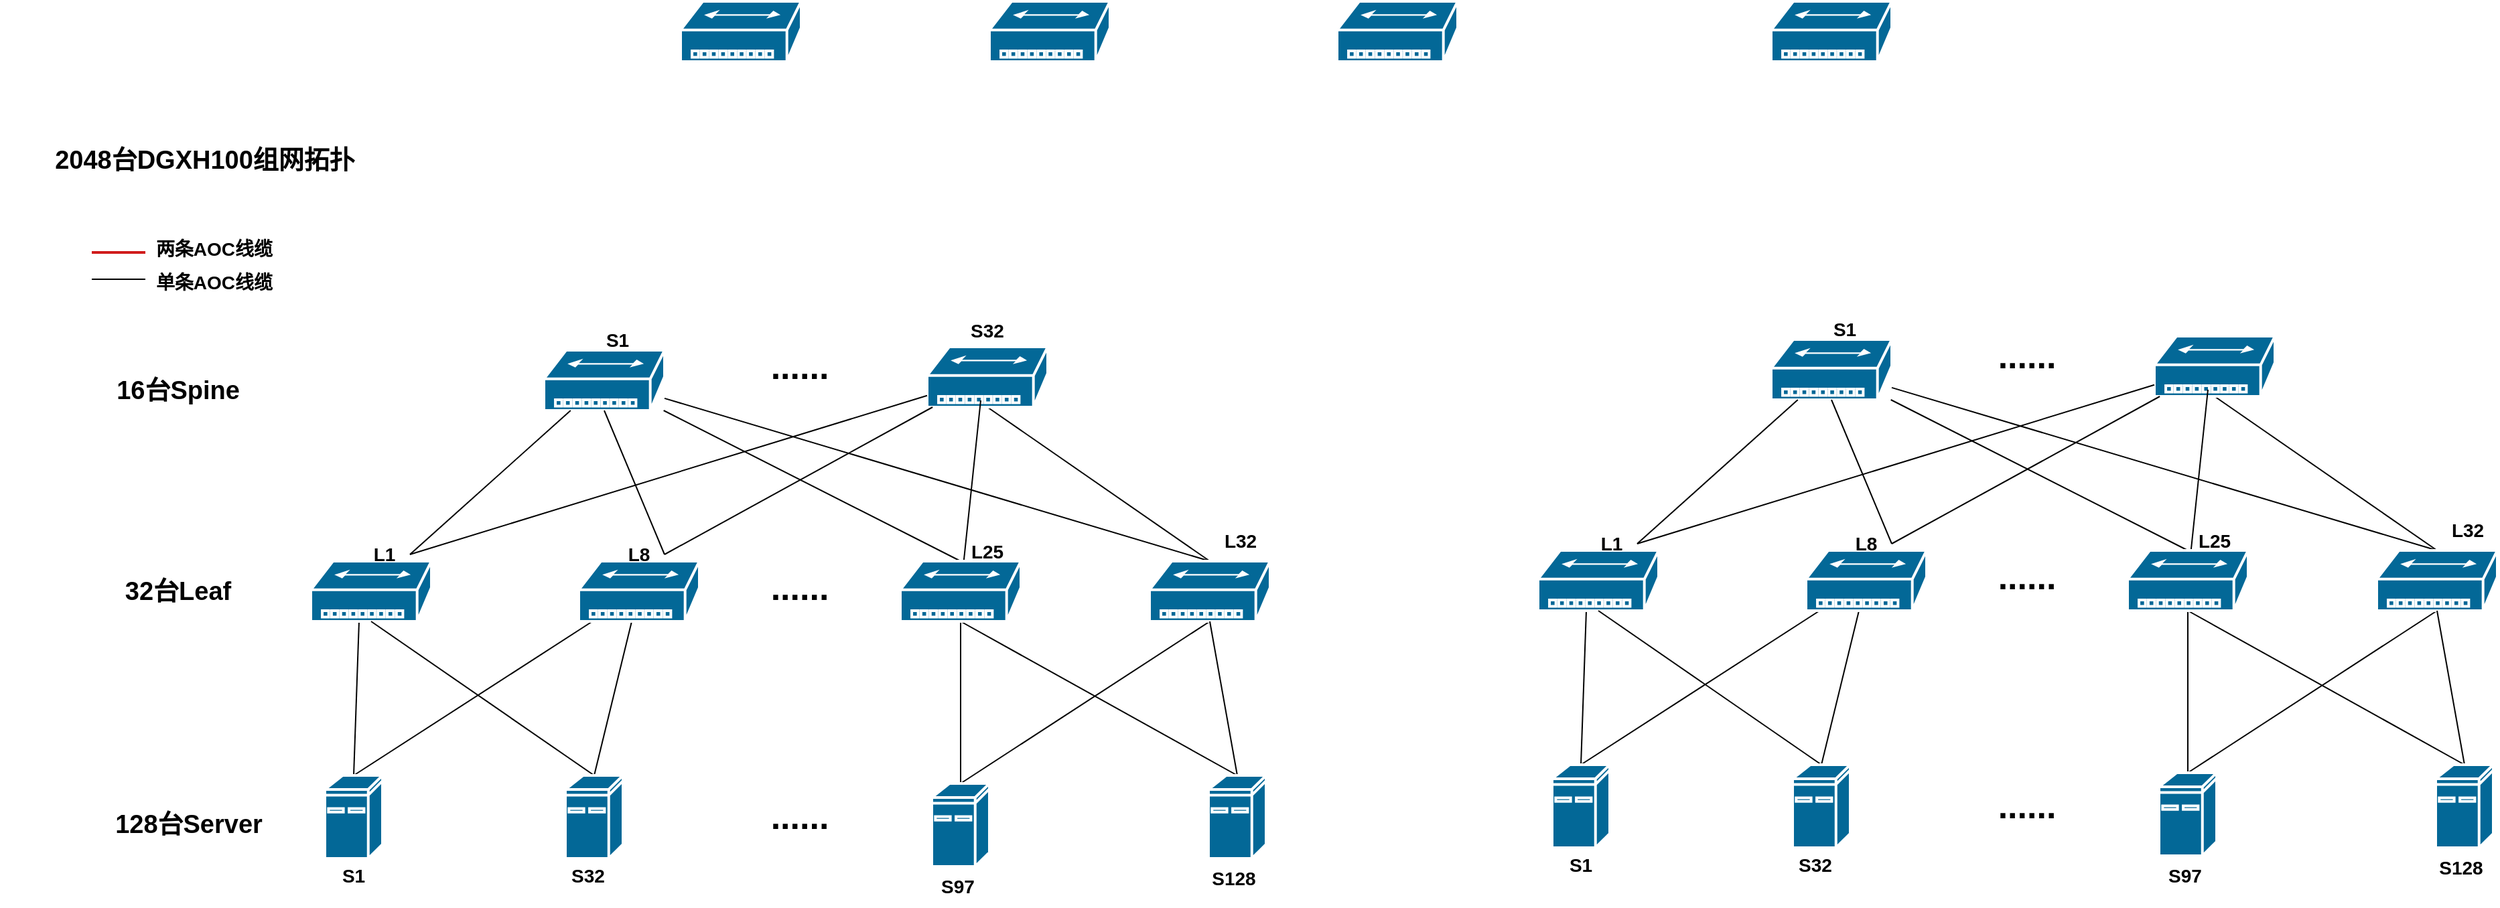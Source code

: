 <mxfile version="21.6.6" type="github">
  <diagram name="第 1 页" id="kxl3q1LVBGbVR0zKe9RK">
    <mxGraphModel dx="1964" dy="592" grid="1" gridSize="10" guides="1" tooltips="1" connect="1" arrows="1" fold="1" page="1" pageScale="1" pageWidth="827" pageHeight="1169" math="0" shadow="0">
      <root>
        <mxCell id="0" />
        <mxCell id="1" parent="0" />
        <mxCell id="BePlzRa0paltiyUEyLwo-1" style="rounded=0;orthogonalLoop=1;jettySize=auto;html=1;exitX=0.5;exitY=0;exitDx=0;exitDy=0;exitPerimeter=0;entryX=1;entryY=1;entryDx=0;entryDy=0;endArrow=none;endFill=0;" edge="1" parent="1" source="BePlzRa0paltiyUEyLwo-3">
          <mxGeometry relative="1" as="geometry">
            <mxPoint x="-460" y="943" as="targetPoint" />
          </mxGeometry>
        </mxCell>
        <mxCell id="BePlzRa0paltiyUEyLwo-2" style="rounded=0;orthogonalLoop=1;jettySize=auto;html=1;exitX=0.5;exitY=0;exitDx=0;exitDy=0;exitPerimeter=0;endArrow=none;endFill=0;" edge="1" parent="1" source="BePlzRa0paltiyUEyLwo-3" target="BePlzRa0paltiyUEyLwo-20">
          <mxGeometry relative="1" as="geometry" />
        </mxCell>
        <mxCell id="BePlzRa0paltiyUEyLwo-3" value="" style="shape=mxgraph.cisco.computers_and_peripherals.ibm_mini_as400;sketch=0;html=1;pointerEvents=1;dashed=0;fillColor=#036897;strokeColor=#ffffff;strokeWidth=2;verticalLabelPosition=bottom;verticalAlign=top;align=center;outlineConnect=0;" vertex="1" parent="1">
          <mxGeometry x="-485.5" y="1058" width="43" height="62" as="geometry" />
        </mxCell>
        <mxCell id="BePlzRa0paltiyUEyLwo-4" value="" style="shape=mxgraph.cisco.hubs_and_gateways.small_hub;sketch=0;html=1;pointerEvents=1;dashed=0;fillColor=#036897;strokeColor=#ffffff;strokeWidth=2;verticalLabelPosition=bottom;verticalAlign=top;align=center;outlineConnect=0;" vertex="1" parent="1">
          <mxGeometry x="-496" y="898" width="90" height="45" as="geometry" />
        </mxCell>
        <mxCell id="BePlzRa0paltiyUEyLwo-5" style="rounded=0;orthogonalLoop=1;jettySize=auto;html=1;exitX=0.5;exitY=0;exitDx=0;exitDy=0;exitPerimeter=0;entryX=0.5;entryY=1;entryDx=0;entryDy=0;entryPerimeter=0;endArrow=none;endFill=0;" edge="1" parent="1" source="BePlzRa0paltiyUEyLwo-7" target="BePlzRa0paltiyUEyLwo-4">
          <mxGeometry relative="1" as="geometry" />
        </mxCell>
        <mxCell id="BePlzRa0paltiyUEyLwo-6" style="rounded=0;orthogonalLoop=1;jettySize=auto;html=1;exitX=0.5;exitY=0;exitDx=0;exitDy=0;exitPerimeter=0;endArrow=none;endFill=0;" edge="1" parent="1" source="BePlzRa0paltiyUEyLwo-7" target="BePlzRa0paltiyUEyLwo-20">
          <mxGeometry relative="1" as="geometry" />
        </mxCell>
        <mxCell id="BePlzRa0paltiyUEyLwo-7" value="" style="shape=mxgraph.cisco.computers_and_peripherals.ibm_mini_as400;sketch=0;html=1;pointerEvents=1;dashed=0;fillColor=#036897;strokeColor=#ffffff;strokeWidth=2;verticalLabelPosition=bottom;verticalAlign=top;align=center;outlineConnect=0;" vertex="1" parent="1">
          <mxGeometry x="-306" y="1058" width="43" height="62" as="geometry" />
        </mxCell>
        <mxCell id="BePlzRa0paltiyUEyLwo-8" style="edgeStyle=orthogonalEdgeStyle;rounded=0;orthogonalLoop=1;jettySize=auto;html=1;exitX=0.5;exitY=0;exitDx=0;exitDy=0;exitPerimeter=0;entryX=0.5;entryY=1;entryDx=0;entryDy=0;entryPerimeter=0;endArrow=none;endFill=0;" edge="1" parent="1" source="BePlzRa0paltiyUEyLwo-10" target="BePlzRa0paltiyUEyLwo-38">
          <mxGeometry relative="1" as="geometry" />
        </mxCell>
        <mxCell id="BePlzRa0paltiyUEyLwo-9" style="rounded=0;orthogonalLoop=1;jettySize=auto;html=1;exitX=0.5;exitY=0;exitDx=0;exitDy=0;exitPerimeter=0;entryX=0.5;entryY=1;entryDx=0;entryDy=0;entryPerimeter=0;endArrow=none;endFill=0;" edge="1" parent="1" source="BePlzRa0paltiyUEyLwo-10" target="BePlzRa0paltiyUEyLwo-14">
          <mxGeometry relative="1" as="geometry" />
        </mxCell>
        <mxCell id="BePlzRa0paltiyUEyLwo-10" value="" style="shape=mxgraph.cisco.computers_and_peripherals.ibm_mini_as400;sketch=0;html=1;pointerEvents=1;dashed=0;fillColor=#036897;strokeColor=#ffffff;strokeWidth=2;verticalLabelPosition=bottom;verticalAlign=top;align=center;outlineConnect=0;" vertex="1" parent="1">
          <mxGeometry x="-32.5" y="1064" width="43" height="62" as="geometry" />
        </mxCell>
        <mxCell id="BePlzRa0paltiyUEyLwo-11" value="" style="shape=mxgraph.cisco.hubs_and_gateways.small_hub;sketch=0;html=1;pointerEvents=1;dashed=0;fillColor=#036897;strokeColor=#ffffff;strokeWidth=2;verticalLabelPosition=bottom;verticalAlign=top;align=center;outlineConnect=0;" vertex="1" parent="1">
          <mxGeometry x="-322" y="740.5" width="90" height="45" as="geometry" />
        </mxCell>
        <mxCell id="BePlzRa0paltiyUEyLwo-12" style="rounded=0;orthogonalLoop=1;jettySize=auto;html=1;exitX=0.5;exitY=0;exitDx=0;exitDy=0;exitPerimeter=0;entryX=0.5;entryY=1;entryDx=0;entryDy=0;entryPerimeter=0;endArrow=none;endFill=0;strokeWidth=1;strokeColor=default;" edge="1" parent="1" source="BePlzRa0paltiyUEyLwo-14" target="BePlzRa0paltiyUEyLwo-15">
          <mxGeometry relative="1" as="geometry" />
        </mxCell>
        <mxCell id="BePlzRa0paltiyUEyLwo-13" style="rounded=0;orthogonalLoop=1;jettySize=auto;html=1;exitX=0.5;exitY=0;exitDx=0;exitDy=0;exitPerimeter=0;endArrow=none;strokeColor=default;endFill=0;strokeWidth=1;" edge="1" parent="1" source="BePlzRa0paltiyUEyLwo-14" target="BePlzRa0paltiyUEyLwo-11">
          <mxGeometry relative="1" as="geometry" />
        </mxCell>
        <mxCell id="BePlzRa0paltiyUEyLwo-14" value="" style="shape=mxgraph.cisco.hubs_and_gateways.small_hub;sketch=0;html=1;pointerEvents=1;dashed=0;fillColor=#036897;strokeColor=#ffffff;strokeWidth=2;verticalLabelPosition=bottom;verticalAlign=top;align=center;outlineConnect=0;" vertex="1" parent="1">
          <mxGeometry x="130" y="898" width="90" height="45" as="geometry" />
        </mxCell>
        <mxCell id="BePlzRa0paltiyUEyLwo-15" value="" style="shape=mxgraph.cisco.hubs_and_gateways.small_hub;sketch=0;html=1;pointerEvents=1;dashed=0;fillColor=#036897;strokeColor=#ffffff;strokeWidth=2;verticalLabelPosition=bottom;verticalAlign=top;align=center;outlineConnect=0;" vertex="1" parent="1">
          <mxGeometry x="-36" y="738" width="90" height="45" as="geometry" />
        </mxCell>
        <mxCell id="BePlzRa0paltiyUEyLwo-16" style="rounded=0;orthogonalLoop=1;jettySize=auto;html=1;exitX=0.5;exitY=0;exitDx=0;exitDy=0;exitPerimeter=0;entryX=0.5;entryY=1;entryDx=0;entryDy=0;entryPerimeter=0;endArrow=none;endFill=0;" edge="1" parent="1" source="BePlzRa0paltiyUEyLwo-18" target="BePlzRa0paltiyUEyLwo-14">
          <mxGeometry relative="1" as="geometry" />
        </mxCell>
        <mxCell id="BePlzRa0paltiyUEyLwo-17" style="rounded=0;orthogonalLoop=1;jettySize=auto;html=1;exitX=0.5;exitY=0;exitDx=0;exitDy=0;exitPerimeter=0;entryX=0.5;entryY=1;entryDx=0;entryDy=0;entryPerimeter=0;endArrow=none;endFill=0;" edge="1" parent="1" source="BePlzRa0paltiyUEyLwo-18" target="BePlzRa0paltiyUEyLwo-38">
          <mxGeometry relative="1" as="geometry" />
        </mxCell>
        <mxCell id="BePlzRa0paltiyUEyLwo-18" value="" style="shape=mxgraph.cisco.computers_and_peripherals.ibm_mini_as400;sketch=0;html=1;pointerEvents=1;dashed=0;fillColor=#036897;strokeColor=#ffffff;strokeWidth=2;verticalLabelPosition=bottom;verticalAlign=top;align=center;outlineConnect=0;" vertex="1" parent="1">
          <mxGeometry x="174" y="1058" width="43" height="62" as="geometry" />
        </mxCell>
        <mxCell id="BePlzRa0paltiyUEyLwo-19" value="&lt;b style=&quot;&quot;&gt;&lt;span style=&quot;font-size: 26px;&quot;&gt;......&lt;/span&gt;&lt;br&gt;&lt;/b&gt;" style="text;strokeColor=none;align=center;fillColor=none;html=1;verticalAlign=middle;whiteSpace=wrap;rounded=0;" vertex="1" parent="1">
          <mxGeometry x="-166" y="1076.5" width="70" height="25" as="geometry" />
        </mxCell>
        <mxCell id="BePlzRa0paltiyUEyLwo-20" value="" style="shape=mxgraph.cisco.hubs_and_gateways.small_hub;sketch=0;html=1;pointerEvents=1;dashed=0;fillColor=#036897;strokeColor=#ffffff;strokeWidth=2;verticalLabelPosition=bottom;verticalAlign=top;align=center;outlineConnect=0;" vertex="1" parent="1">
          <mxGeometry x="-296" y="898" width="90" height="45" as="geometry" />
        </mxCell>
        <mxCell id="BePlzRa0paltiyUEyLwo-21" style="rounded=0;orthogonalLoop=1;jettySize=auto;html=1;exitX=1;exitY=0.5;exitDx=0;exitDy=0;endArrow=none;strokeColor=default;endFill=0;strokeWidth=1;" edge="1" parent="1" source="BePlzRa0paltiyUEyLwo-23" target="BePlzRa0paltiyUEyLwo-11">
          <mxGeometry relative="1" as="geometry" />
        </mxCell>
        <mxCell id="BePlzRa0paltiyUEyLwo-22" style="rounded=0;orthogonalLoop=1;jettySize=auto;html=1;exitX=1;exitY=0.5;exitDx=0;exitDy=0;endArrow=none;strokeColor=default;endFill=0;strokeWidth=1;" edge="1" parent="1" source="BePlzRa0paltiyUEyLwo-23" target="BePlzRa0paltiyUEyLwo-15">
          <mxGeometry relative="1" as="geometry" />
        </mxCell>
        <mxCell id="BePlzRa0paltiyUEyLwo-23" value="&lt;b style=&quot;&quot;&gt;&lt;font style=&quot;font-size: 14px;&quot;&gt;L1&lt;/font&gt;&lt;/b&gt;" style="text;strokeColor=none;align=center;fillColor=none;html=1;verticalAlign=middle;whiteSpace=wrap;rounded=0;" vertex="1" parent="1">
          <mxGeometry x="-460" y="878" width="38" height="30" as="geometry" />
        </mxCell>
        <mxCell id="BePlzRa0paltiyUEyLwo-24" style="rounded=0;orthogonalLoop=1;jettySize=auto;html=1;exitX=1;exitY=0.5;exitDx=0;exitDy=0;entryX=0.5;entryY=1;entryDx=0;entryDy=0;entryPerimeter=0;endArrow=none;strokeColor=default;endFill=0;strokeWidth=1;" edge="1" parent="1" source="BePlzRa0paltiyUEyLwo-26" target="BePlzRa0paltiyUEyLwo-11">
          <mxGeometry relative="1" as="geometry" />
        </mxCell>
        <mxCell id="BePlzRa0paltiyUEyLwo-25" style="rounded=0;orthogonalLoop=1;jettySize=auto;html=1;exitX=1;exitY=0.5;exitDx=0;exitDy=0;endArrow=none;strokeColor=default;endFill=0;strokeWidth=1;" edge="1" parent="1" source="BePlzRa0paltiyUEyLwo-26" target="BePlzRa0paltiyUEyLwo-15">
          <mxGeometry relative="1" as="geometry" />
        </mxCell>
        <mxCell id="BePlzRa0paltiyUEyLwo-26" value="&lt;b style=&quot;&quot;&gt;&lt;font style=&quot;font-size: 14px;&quot;&gt;L8&lt;/font&gt;&lt;/b&gt;" style="text;strokeColor=none;align=center;fillColor=none;html=1;verticalAlign=middle;whiteSpace=wrap;rounded=0;" vertex="1" parent="1">
          <mxGeometry x="-270" y="878" width="38" height="30" as="geometry" />
        </mxCell>
        <mxCell id="BePlzRa0paltiyUEyLwo-27" value="&lt;span style=&quot;font-size: 14px;&quot;&gt;&lt;b&gt;S1&lt;/b&gt;&lt;/span&gt;" style="text;strokeColor=none;align=center;fillColor=none;html=1;verticalAlign=middle;whiteSpace=wrap;rounded=0;" vertex="1" parent="1">
          <mxGeometry x="-286" y="718" width="38" height="30" as="geometry" />
        </mxCell>
        <mxCell id="BePlzRa0paltiyUEyLwo-28" value="&lt;span style=&quot;font-size: 14px;&quot;&gt;&lt;b&gt;S32&lt;/b&gt;&lt;/span&gt;" style="text;strokeColor=none;align=center;fillColor=none;html=1;verticalAlign=middle;whiteSpace=wrap;rounded=0;" vertex="1" parent="1">
          <mxGeometry x="-10" y="710.5" width="38" height="30" as="geometry" />
        </mxCell>
        <mxCell id="BePlzRa0paltiyUEyLwo-29" value="&lt;b style=&quot;&quot;&gt;&lt;font style=&quot;font-size: 14px;&quot;&gt;S1&lt;/font&gt;&lt;/b&gt;" style="text;strokeColor=none;align=center;fillColor=none;html=1;verticalAlign=middle;whiteSpace=wrap;rounded=0;" vertex="1" parent="1">
          <mxGeometry x="-483" y="1118" width="38" height="30" as="geometry" />
        </mxCell>
        <mxCell id="BePlzRa0paltiyUEyLwo-30" value="&lt;b style=&quot;&quot;&gt;&lt;font style=&quot;font-size: 14px;&quot;&gt;S32&lt;/font&gt;&lt;/b&gt;" style="text;strokeColor=none;align=center;fillColor=none;html=1;verticalAlign=middle;whiteSpace=wrap;rounded=0;" vertex="1" parent="1">
          <mxGeometry x="-308" y="1118" width="38" height="30" as="geometry" />
        </mxCell>
        <mxCell id="BePlzRa0paltiyUEyLwo-31" value="&lt;b style=&quot;&quot;&gt;&lt;font style=&quot;font-size: 19px;&quot;&gt;128台Server&lt;/font&gt;&lt;/b&gt;" style="text;strokeColor=none;align=center;fillColor=none;html=1;verticalAlign=middle;whiteSpace=wrap;rounded=0;" vertex="1" parent="1">
          <mxGeometry x="-650" y="1066" width="126" height="58" as="geometry" />
        </mxCell>
        <mxCell id="BePlzRa0paltiyUEyLwo-32" value="&lt;b style=&quot;&quot;&gt;&lt;font style=&quot;font-size: 19px;&quot;&gt;32台Leaf&lt;/font&gt;&lt;/b&gt;" style="text;strokeColor=none;align=center;fillColor=none;html=1;verticalAlign=middle;whiteSpace=wrap;rounded=0;" vertex="1" parent="1">
          <mxGeometry x="-650" y="905.5" width="110" height="30" as="geometry" />
        </mxCell>
        <mxCell id="BePlzRa0paltiyUEyLwo-33" value="&lt;b style=&quot;&quot;&gt;&lt;font style=&quot;font-size: 19px;&quot;&gt;16台Spine&lt;/font&gt;&lt;/b&gt;" style="text;strokeColor=none;align=center;fillColor=none;html=1;verticalAlign=middle;whiteSpace=wrap;rounded=0;" vertex="1" parent="1">
          <mxGeometry x="-645" y="758" width="100" height="25" as="geometry" />
        </mxCell>
        <mxCell id="BePlzRa0paltiyUEyLwo-34" value="&lt;b style=&quot;&quot;&gt;&lt;font style=&quot;font-size: 14px;&quot;&gt;S97&lt;/font&gt;&lt;/b&gt;" style="text;strokeColor=none;align=center;fillColor=none;html=1;verticalAlign=middle;whiteSpace=wrap;rounded=0;" vertex="1" parent="1">
          <mxGeometry x="-32.5" y="1126" width="38" height="30" as="geometry" />
        </mxCell>
        <mxCell id="BePlzRa0paltiyUEyLwo-35" value="&lt;b style=&quot;&quot;&gt;&lt;font style=&quot;font-size: 14px;&quot;&gt;S128&lt;/font&gt;&lt;/b&gt;" style="text;strokeColor=none;align=center;fillColor=none;html=1;verticalAlign=middle;whiteSpace=wrap;rounded=0;" vertex="1" parent="1">
          <mxGeometry x="174" y="1120" width="38" height="30" as="geometry" />
        </mxCell>
        <mxCell id="BePlzRa0paltiyUEyLwo-36" style="rounded=0;orthogonalLoop=1;jettySize=auto;html=1;endArrow=none;strokeColor=default;endFill=0;strokeWidth=1;" edge="1" parent="1" source="BePlzRa0paltiyUEyLwo-38">
          <mxGeometry relative="1" as="geometry">
            <mxPoint x="4" y="778" as="targetPoint" />
          </mxGeometry>
        </mxCell>
        <mxCell id="BePlzRa0paltiyUEyLwo-37" style="rounded=0;orthogonalLoop=1;jettySize=auto;html=1;exitX=0.5;exitY=0;exitDx=0;exitDy=0;exitPerimeter=0;endArrow=none;strokeColor=default;endFill=0;strokeWidth=1;" edge="1" parent="1" source="BePlzRa0paltiyUEyLwo-38" target="BePlzRa0paltiyUEyLwo-11">
          <mxGeometry relative="1" as="geometry" />
        </mxCell>
        <mxCell id="BePlzRa0paltiyUEyLwo-38" value="" style="shape=mxgraph.cisco.hubs_and_gateways.small_hub;sketch=0;html=1;pointerEvents=1;dashed=0;fillColor=#036897;strokeColor=#ffffff;strokeWidth=2;verticalLabelPosition=bottom;verticalAlign=top;align=center;outlineConnect=0;" vertex="1" parent="1">
          <mxGeometry x="-56" y="898" width="90" height="45" as="geometry" />
        </mxCell>
        <mxCell id="BePlzRa0paltiyUEyLwo-39" value="&lt;b style=&quot;&quot;&gt;&lt;font style=&quot;font-size: 14px;&quot;&gt;L32&lt;/font&gt;&lt;/b&gt;" style="text;strokeColor=none;align=center;fillColor=none;html=1;verticalAlign=middle;whiteSpace=wrap;rounded=0;" vertex="1" parent="1">
          <mxGeometry x="179" y="868" width="38" height="30" as="geometry" />
        </mxCell>
        <mxCell id="BePlzRa0paltiyUEyLwo-40" value="&lt;b style=&quot;&quot;&gt;&lt;font style=&quot;font-size: 14px;&quot;&gt;L25&lt;/font&gt;&lt;/b&gt;" style="text;strokeColor=none;align=center;fillColor=none;html=1;verticalAlign=middle;whiteSpace=wrap;rounded=0;" vertex="1" parent="1">
          <mxGeometry x="-10" y="875.5" width="38" height="30" as="geometry" />
        </mxCell>
        <mxCell id="BePlzRa0paltiyUEyLwo-41" value="&lt;b style=&quot;&quot;&gt;&lt;span style=&quot;font-size: 26px;&quot;&gt;......&lt;/span&gt;&lt;br&gt;&lt;/b&gt;" style="text;strokeColor=none;align=center;fillColor=none;html=1;verticalAlign=middle;whiteSpace=wrap;rounded=0;" vertex="1" parent="1">
          <mxGeometry x="-166" y="905.5" width="70" height="25" as="geometry" />
        </mxCell>
        <mxCell id="BePlzRa0paltiyUEyLwo-42" value="&lt;b style=&quot;&quot;&gt;&lt;span style=&quot;font-size: 26px;&quot;&gt;......&lt;/span&gt;&lt;br&gt;&lt;/b&gt;" style="text;strokeColor=none;align=center;fillColor=none;html=1;verticalAlign=middle;whiteSpace=wrap;rounded=0;" vertex="1" parent="1">
          <mxGeometry x="-166" y="740.5" width="70" height="25" as="geometry" />
        </mxCell>
        <mxCell id="BePlzRa0paltiyUEyLwo-43" value="&lt;b style=&quot;&quot;&gt;&lt;font style=&quot;font-size: 19px;&quot;&gt;2048台DGXH100组网拓扑&lt;/font&gt;&lt;/b&gt;" style="text;strokeColor=none;align=center;fillColor=none;html=1;verticalAlign=middle;whiteSpace=wrap;rounded=0;" vertex="1" parent="1">
          <mxGeometry x="-728" y="570" width="306" height="58" as="geometry" />
        </mxCell>
        <mxCell id="BePlzRa0paltiyUEyLwo-44" style="rounded=1;orthogonalLoop=1;jettySize=auto;html=1;endArrow=none;endFill=0;strokeWidth=2;strokeColor=#d01b1b;" edge="1" parent="1">
          <mxGeometry relative="1" as="geometry">
            <mxPoint x="-619.5" y="667.5" as="sourcePoint" />
            <mxPoint x="-659.5" y="667.5" as="targetPoint" />
          </mxGeometry>
        </mxCell>
        <mxCell id="BePlzRa0paltiyUEyLwo-45" style="rounded=0;orthogonalLoop=1;jettySize=auto;html=1;endArrow=none;endFill=0;" edge="1" parent="1">
          <mxGeometry relative="1" as="geometry">
            <mxPoint x="-619.5" y="687.5" as="sourcePoint" />
            <mxPoint x="-659.5" y="687.5" as="targetPoint" />
          </mxGeometry>
        </mxCell>
        <mxCell id="BePlzRa0paltiyUEyLwo-46" value="&lt;b style=&quot;&quot;&gt;&lt;font style=&quot;font-size: 14px;&quot;&gt;两条AOC线缆&lt;/font&gt;&lt;/b&gt;" style="text;strokeColor=none;align=center;fillColor=none;html=1;verticalAlign=middle;whiteSpace=wrap;rounded=0;" vertex="1" parent="1">
          <mxGeometry x="-617.5" y="650" width="98" height="30" as="geometry" />
        </mxCell>
        <mxCell id="BePlzRa0paltiyUEyLwo-47" value="&lt;b style=&quot;&quot;&gt;&lt;font style=&quot;font-size: 14px;&quot;&gt;单条AOC线缆&lt;/font&gt;&lt;/b&gt;" style="text;strokeColor=none;align=center;fillColor=none;html=1;verticalAlign=middle;whiteSpace=wrap;rounded=0;" vertex="1" parent="1">
          <mxGeometry x="-622.5" y="675" width="108" height="30" as="geometry" />
        </mxCell>
        <mxCell id="BePlzRa0paltiyUEyLwo-48" style="rounded=0;orthogonalLoop=1;jettySize=auto;html=1;exitX=0.5;exitY=0;exitDx=0;exitDy=0;exitPerimeter=0;entryX=1;entryY=1;entryDx=0;entryDy=0;endArrow=none;endFill=0;" edge="1" parent="1" source="BePlzRa0paltiyUEyLwo-50">
          <mxGeometry relative="1" as="geometry">
            <mxPoint x="456" y="935" as="targetPoint" />
          </mxGeometry>
        </mxCell>
        <mxCell id="BePlzRa0paltiyUEyLwo-49" style="rounded=0;orthogonalLoop=1;jettySize=auto;html=1;exitX=0.5;exitY=0;exitDx=0;exitDy=0;exitPerimeter=0;endArrow=none;endFill=0;" edge="1" parent="1" source="BePlzRa0paltiyUEyLwo-50" target="BePlzRa0paltiyUEyLwo-67">
          <mxGeometry relative="1" as="geometry" />
        </mxCell>
        <mxCell id="BePlzRa0paltiyUEyLwo-50" value="" style="shape=mxgraph.cisco.computers_and_peripherals.ibm_mini_as400;sketch=0;html=1;pointerEvents=1;dashed=0;fillColor=#036897;strokeColor=#ffffff;strokeWidth=2;verticalLabelPosition=bottom;verticalAlign=top;align=center;outlineConnect=0;" vertex="1" parent="1">
          <mxGeometry x="430.5" y="1050" width="43" height="62" as="geometry" />
        </mxCell>
        <mxCell id="BePlzRa0paltiyUEyLwo-51" value="" style="shape=mxgraph.cisco.hubs_and_gateways.small_hub;sketch=0;html=1;pointerEvents=1;dashed=0;fillColor=#036897;strokeColor=#ffffff;strokeWidth=2;verticalLabelPosition=bottom;verticalAlign=top;align=center;outlineConnect=0;" vertex="1" parent="1">
          <mxGeometry x="420" y="890" width="90" height="45" as="geometry" />
        </mxCell>
        <mxCell id="BePlzRa0paltiyUEyLwo-52" style="rounded=0;orthogonalLoop=1;jettySize=auto;html=1;exitX=0.5;exitY=0;exitDx=0;exitDy=0;exitPerimeter=0;entryX=0.5;entryY=1;entryDx=0;entryDy=0;entryPerimeter=0;endArrow=none;endFill=0;" edge="1" parent="1" source="BePlzRa0paltiyUEyLwo-54" target="BePlzRa0paltiyUEyLwo-51">
          <mxGeometry relative="1" as="geometry" />
        </mxCell>
        <mxCell id="BePlzRa0paltiyUEyLwo-53" style="rounded=0;orthogonalLoop=1;jettySize=auto;html=1;exitX=0.5;exitY=0;exitDx=0;exitDy=0;exitPerimeter=0;endArrow=none;endFill=0;" edge="1" parent="1" source="BePlzRa0paltiyUEyLwo-54" target="BePlzRa0paltiyUEyLwo-67">
          <mxGeometry relative="1" as="geometry" />
        </mxCell>
        <mxCell id="BePlzRa0paltiyUEyLwo-54" value="" style="shape=mxgraph.cisco.computers_and_peripherals.ibm_mini_as400;sketch=0;html=1;pointerEvents=1;dashed=0;fillColor=#036897;strokeColor=#ffffff;strokeWidth=2;verticalLabelPosition=bottom;verticalAlign=top;align=center;outlineConnect=0;" vertex="1" parent="1">
          <mxGeometry x="610" y="1050" width="43" height="62" as="geometry" />
        </mxCell>
        <mxCell id="BePlzRa0paltiyUEyLwo-55" style="edgeStyle=orthogonalEdgeStyle;rounded=0;orthogonalLoop=1;jettySize=auto;html=1;exitX=0.5;exitY=0;exitDx=0;exitDy=0;exitPerimeter=0;entryX=0.5;entryY=1;entryDx=0;entryDy=0;entryPerimeter=0;endArrow=none;endFill=0;" edge="1" parent="1" source="BePlzRa0paltiyUEyLwo-57" target="BePlzRa0paltiyUEyLwo-81">
          <mxGeometry relative="1" as="geometry" />
        </mxCell>
        <mxCell id="BePlzRa0paltiyUEyLwo-56" style="rounded=0;orthogonalLoop=1;jettySize=auto;html=1;exitX=0.5;exitY=0;exitDx=0;exitDy=0;exitPerimeter=0;entryX=0.5;entryY=1;entryDx=0;entryDy=0;entryPerimeter=0;endArrow=none;endFill=0;" edge="1" parent="1" source="BePlzRa0paltiyUEyLwo-57" target="BePlzRa0paltiyUEyLwo-61">
          <mxGeometry relative="1" as="geometry" />
        </mxCell>
        <mxCell id="BePlzRa0paltiyUEyLwo-57" value="" style="shape=mxgraph.cisco.computers_and_peripherals.ibm_mini_as400;sketch=0;html=1;pointerEvents=1;dashed=0;fillColor=#036897;strokeColor=#ffffff;strokeWidth=2;verticalLabelPosition=bottom;verticalAlign=top;align=center;outlineConnect=0;" vertex="1" parent="1">
          <mxGeometry x="883.5" y="1056" width="43" height="62" as="geometry" />
        </mxCell>
        <mxCell id="BePlzRa0paltiyUEyLwo-58" value="" style="shape=mxgraph.cisco.hubs_and_gateways.small_hub;sketch=0;html=1;pointerEvents=1;dashed=0;fillColor=#036897;strokeColor=#ffffff;strokeWidth=2;verticalLabelPosition=bottom;verticalAlign=top;align=center;outlineConnect=0;" vertex="1" parent="1">
          <mxGeometry x="594" y="732.5" width="90" height="45" as="geometry" />
        </mxCell>
        <mxCell id="BePlzRa0paltiyUEyLwo-59" style="rounded=0;orthogonalLoop=1;jettySize=auto;html=1;exitX=0.5;exitY=0;exitDx=0;exitDy=0;exitPerimeter=0;entryX=0.5;entryY=1;entryDx=0;entryDy=0;entryPerimeter=0;endArrow=none;endFill=0;strokeWidth=1;strokeColor=default;" edge="1" parent="1" source="BePlzRa0paltiyUEyLwo-61" target="BePlzRa0paltiyUEyLwo-62">
          <mxGeometry relative="1" as="geometry" />
        </mxCell>
        <mxCell id="BePlzRa0paltiyUEyLwo-60" style="rounded=0;orthogonalLoop=1;jettySize=auto;html=1;exitX=0.5;exitY=0;exitDx=0;exitDy=0;exitPerimeter=0;endArrow=none;strokeColor=default;endFill=0;strokeWidth=1;" edge="1" parent="1" source="BePlzRa0paltiyUEyLwo-61" target="BePlzRa0paltiyUEyLwo-58">
          <mxGeometry relative="1" as="geometry" />
        </mxCell>
        <mxCell id="BePlzRa0paltiyUEyLwo-61" value="" style="shape=mxgraph.cisco.hubs_and_gateways.small_hub;sketch=0;html=1;pointerEvents=1;dashed=0;fillColor=#036897;strokeColor=#ffffff;strokeWidth=2;verticalLabelPosition=bottom;verticalAlign=top;align=center;outlineConnect=0;" vertex="1" parent="1">
          <mxGeometry x="1046" y="890" width="90" height="45" as="geometry" />
        </mxCell>
        <mxCell id="BePlzRa0paltiyUEyLwo-62" value="" style="shape=mxgraph.cisco.hubs_and_gateways.small_hub;sketch=0;html=1;pointerEvents=1;dashed=0;fillColor=#036897;strokeColor=#ffffff;strokeWidth=2;verticalLabelPosition=bottom;verticalAlign=top;align=center;outlineConnect=0;" vertex="1" parent="1">
          <mxGeometry x="880" y="730" width="90" height="45" as="geometry" />
        </mxCell>
        <mxCell id="BePlzRa0paltiyUEyLwo-63" style="rounded=0;orthogonalLoop=1;jettySize=auto;html=1;exitX=0.5;exitY=0;exitDx=0;exitDy=0;exitPerimeter=0;entryX=0.5;entryY=1;entryDx=0;entryDy=0;entryPerimeter=0;endArrow=none;endFill=0;" edge="1" parent="1" source="BePlzRa0paltiyUEyLwo-65" target="BePlzRa0paltiyUEyLwo-61">
          <mxGeometry relative="1" as="geometry" />
        </mxCell>
        <mxCell id="BePlzRa0paltiyUEyLwo-64" style="rounded=0;orthogonalLoop=1;jettySize=auto;html=1;exitX=0.5;exitY=0;exitDx=0;exitDy=0;exitPerimeter=0;entryX=0.5;entryY=1;entryDx=0;entryDy=0;entryPerimeter=0;endArrow=none;endFill=0;" edge="1" parent="1" source="BePlzRa0paltiyUEyLwo-65" target="BePlzRa0paltiyUEyLwo-81">
          <mxGeometry relative="1" as="geometry" />
        </mxCell>
        <mxCell id="BePlzRa0paltiyUEyLwo-65" value="" style="shape=mxgraph.cisco.computers_and_peripherals.ibm_mini_as400;sketch=0;html=1;pointerEvents=1;dashed=0;fillColor=#036897;strokeColor=#ffffff;strokeWidth=2;verticalLabelPosition=bottom;verticalAlign=top;align=center;outlineConnect=0;" vertex="1" parent="1">
          <mxGeometry x="1090" y="1050" width="43" height="62" as="geometry" />
        </mxCell>
        <mxCell id="BePlzRa0paltiyUEyLwo-66" value="&lt;b style=&quot;&quot;&gt;&lt;span style=&quot;font-size: 26px;&quot;&gt;......&lt;/span&gt;&lt;br&gt;&lt;/b&gt;" style="text;strokeColor=none;align=center;fillColor=none;html=1;verticalAlign=middle;whiteSpace=wrap;rounded=0;" vertex="1" parent="1">
          <mxGeometry x="750" y="1068.5" width="70" height="25" as="geometry" />
        </mxCell>
        <mxCell id="BePlzRa0paltiyUEyLwo-67" value="" style="shape=mxgraph.cisco.hubs_and_gateways.small_hub;sketch=0;html=1;pointerEvents=1;dashed=0;fillColor=#036897;strokeColor=#ffffff;strokeWidth=2;verticalLabelPosition=bottom;verticalAlign=top;align=center;outlineConnect=0;" vertex="1" parent="1">
          <mxGeometry x="620" y="890" width="90" height="45" as="geometry" />
        </mxCell>
        <mxCell id="BePlzRa0paltiyUEyLwo-68" style="rounded=0;orthogonalLoop=1;jettySize=auto;html=1;exitX=1;exitY=0.5;exitDx=0;exitDy=0;endArrow=none;strokeColor=default;endFill=0;strokeWidth=1;" edge="1" parent="1" source="BePlzRa0paltiyUEyLwo-70" target="BePlzRa0paltiyUEyLwo-58">
          <mxGeometry relative="1" as="geometry" />
        </mxCell>
        <mxCell id="BePlzRa0paltiyUEyLwo-69" style="rounded=0;orthogonalLoop=1;jettySize=auto;html=1;exitX=1;exitY=0.5;exitDx=0;exitDy=0;endArrow=none;strokeColor=default;endFill=0;strokeWidth=1;" edge="1" parent="1" source="BePlzRa0paltiyUEyLwo-70" target="BePlzRa0paltiyUEyLwo-62">
          <mxGeometry relative="1" as="geometry" />
        </mxCell>
        <mxCell id="BePlzRa0paltiyUEyLwo-70" value="&lt;b style=&quot;&quot;&gt;&lt;font style=&quot;font-size: 14px;&quot;&gt;L1&lt;/font&gt;&lt;/b&gt;" style="text;strokeColor=none;align=center;fillColor=none;html=1;verticalAlign=middle;whiteSpace=wrap;rounded=0;" vertex="1" parent="1">
          <mxGeometry x="456" y="870" width="38" height="30" as="geometry" />
        </mxCell>
        <mxCell id="BePlzRa0paltiyUEyLwo-71" style="rounded=0;orthogonalLoop=1;jettySize=auto;html=1;exitX=1;exitY=0.5;exitDx=0;exitDy=0;entryX=0.5;entryY=1;entryDx=0;entryDy=0;entryPerimeter=0;endArrow=none;strokeColor=default;endFill=0;strokeWidth=1;" edge="1" parent="1" source="BePlzRa0paltiyUEyLwo-73" target="BePlzRa0paltiyUEyLwo-58">
          <mxGeometry relative="1" as="geometry" />
        </mxCell>
        <mxCell id="BePlzRa0paltiyUEyLwo-72" style="rounded=0;orthogonalLoop=1;jettySize=auto;html=1;exitX=1;exitY=0.5;exitDx=0;exitDy=0;endArrow=none;strokeColor=default;endFill=0;strokeWidth=1;" edge="1" parent="1" source="BePlzRa0paltiyUEyLwo-73" target="BePlzRa0paltiyUEyLwo-62">
          <mxGeometry relative="1" as="geometry" />
        </mxCell>
        <mxCell id="BePlzRa0paltiyUEyLwo-73" value="&lt;b style=&quot;&quot;&gt;&lt;font style=&quot;font-size: 14px;&quot;&gt;L8&lt;/font&gt;&lt;/b&gt;" style="text;strokeColor=none;align=center;fillColor=none;html=1;verticalAlign=middle;whiteSpace=wrap;rounded=0;" vertex="1" parent="1">
          <mxGeometry x="646" y="870" width="38" height="30" as="geometry" />
        </mxCell>
        <mxCell id="BePlzRa0paltiyUEyLwo-74" value="&lt;span style=&quot;font-size: 14px;&quot;&gt;&lt;b&gt;S1&lt;/b&gt;&lt;/span&gt;" style="text;strokeColor=none;align=center;fillColor=none;html=1;verticalAlign=middle;whiteSpace=wrap;rounded=0;" vertex="1" parent="1">
          <mxGeometry x="630" y="710" width="38" height="30" as="geometry" />
        </mxCell>
        <mxCell id="BePlzRa0paltiyUEyLwo-75" value="&lt;b style=&quot;&quot;&gt;&lt;font style=&quot;font-size: 14px;&quot;&gt;S1&lt;/font&gt;&lt;/b&gt;" style="text;strokeColor=none;align=center;fillColor=none;html=1;verticalAlign=middle;whiteSpace=wrap;rounded=0;" vertex="1" parent="1">
          <mxGeometry x="433" y="1110" width="38" height="30" as="geometry" />
        </mxCell>
        <mxCell id="BePlzRa0paltiyUEyLwo-76" value="&lt;b style=&quot;&quot;&gt;&lt;font style=&quot;font-size: 14px;&quot;&gt;S32&lt;/font&gt;&lt;/b&gt;" style="text;strokeColor=none;align=center;fillColor=none;html=1;verticalAlign=middle;whiteSpace=wrap;rounded=0;" vertex="1" parent="1">
          <mxGeometry x="608" y="1110" width="38" height="30" as="geometry" />
        </mxCell>
        <mxCell id="BePlzRa0paltiyUEyLwo-77" value="&lt;b style=&quot;&quot;&gt;&lt;font style=&quot;font-size: 14px;&quot;&gt;S97&lt;/font&gt;&lt;/b&gt;" style="text;strokeColor=none;align=center;fillColor=none;html=1;verticalAlign=middle;whiteSpace=wrap;rounded=0;" vertex="1" parent="1">
          <mxGeometry x="883.5" y="1118" width="38" height="30" as="geometry" />
        </mxCell>
        <mxCell id="BePlzRa0paltiyUEyLwo-78" value="&lt;b style=&quot;&quot;&gt;&lt;font style=&quot;font-size: 14px;&quot;&gt;S128&lt;/font&gt;&lt;/b&gt;" style="text;strokeColor=none;align=center;fillColor=none;html=1;verticalAlign=middle;whiteSpace=wrap;rounded=0;" vertex="1" parent="1">
          <mxGeometry x="1090" y="1112" width="38" height="30" as="geometry" />
        </mxCell>
        <mxCell id="BePlzRa0paltiyUEyLwo-79" style="rounded=0;orthogonalLoop=1;jettySize=auto;html=1;endArrow=none;strokeColor=default;endFill=0;strokeWidth=1;" edge="1" parent="1" source="BePlzRa0paltiyUEyLwo-81">
          <mxGeometry relative="1" as="geometry">
            <mxPoint x="920" y="770" as="targetPoint" />
          </mxGeometry>
        </mxCell>
        <mxCell id="BePlzRa0paltiyUEyLwo-80" style="rounded=0;orthogonalLoop=1;jettySize=auto;html=1;exitX=0.5;exitY=0;exitDx=0;exitDy=0;exitPerimeter=0;endArrow=none;strokeColor=default;endFill=0;strokeWidth=1;" edge="1" parent="1" source="BePlzRa0paltiyUEyLwo-81" target="BePlzRa0paltiyUEyLwo-58">
          <mxGeometry relative="1" as="geometry" />
        </mxCell>
        <mxCell id="BePlzRa0paltiyUEyLwo-81" value="" style="shape=mxgraph.cisco.hubs_and_gateways.small_hub;sketch=0;html=1;pointerEvents=1;dashed=0;fillColor=#036897;strokeColor=#ffffff;strokeWidth=2;verticalLabelPosition=bottom;verticalAlign=top;align=center;outlineConnect=0;" vertex="1" parent="1">
          <mxGeometry x="860" y="890" width="90" height="45" as="geometry" />
        </mxCell>
        <mxCell id="BePlzRa0paltiyUEyLwo-82" value="&lt;b style=&quot;&quot;&gt;&lt;font style=&quot;font-size: 14px;&quot;&gt;L32&lt;/font&gt;&lt;/b&gt;" style="text;strokeColor=none;align=center;fillColor=none;html=1;verticalAlign=middle;whiteSpace=wrap;rounded=0;" vertex="1" parent="1">
          <mxGeometry x="1095" y="860" width="38" height="30" as="geometry" />
        </mxCell>
        <mxCell id="BePlzRa0paltiyUEyLwo-83" value="&lt;b style=&quot;&quot;&gt;&lt;font style=&quot;font-size: 14px;&quot;&gt;L25&lt;/font&gt;&lt;/b&gt;" style="text;strokeColor=none;align=center;fillColor=none;html=1;verticalAlign=middle;whiteSpace=wrap;rounded=0;" vertex="1" parent="1">
          <mxGeometry x="906" y="867.5" width="38" height="30" as="geometry" />
        </mxCell>
        <mxCell id="BePlzRa0paltiyUEyLwo-84" value="&lt;b style=&quot;&quot;&gt;&lt;span style=&quot;font-size: 26px;&quot;&gt;......&lt;/span&gt;&lt;br&gt;&lt;/b&gt;" style="text;strokeColor=none;align=center;fillColor=none;html=1;verticalAlign=middle;whiteSpace=wrap;rounded=0;" vertex="1" parent="1">
          <mxGeometry x="750" y="897.5" width="70" height="25" as="geometry" />
        </mxCell>
        <mxCell id="BePlzRa0paltiyUEyLwo-85" value="&lt;b style=&quot;&quot;&gt;&lt;span style=&quot;font-size: 26px;&quot;&gt;......&lt;/span&gt;&lt;br&gt;&lt;/b&gt;" style="text;strokeColor=none;align=center;fillColor=none;html=1;verticalAlign=middle;whiteSpace=wrap;rounded=0;" vertex="1" parent="1">
          <mxGeometry x="750" y="732.5" width="70" height="25" as="geometry" />
        </mxCell>
        <mxCell id="BePlzRa0paltiyUEyLwo-86" value="" style="shape=mxgraph.cisco.hubs_and_gateways.small_hub;sketch=0;html=1;pointerEvents=1;dashed=0;fillColor=#036897;strokeColor=#ffffff;strokeWidth=2;verticalLabelPosition=bottom;verticalAlign=top;align=center;outlineConnect=0;" vertex="1" parent="1">
          <mxGeometry x="-220" y="480" width="90" height="45" as="geometry" />
        </mxCell>
        <mxCell id="BePlzRa0paltiyUEyLwo-87" value="" style="shape=mxgraph.cisco.hubs_and_gateways.small_hub;sketch=0;html=1;pointerEvents=1;dashed=0;fillColor=#036897;strokeColor=#ffffff;strokeWidth=2;verticalLabelPosition=bottom;verticalAlign=top;align=center;outlineConnect=0;" vertex="1" parent="1">
          <mxGeometry x="10.5" y="480" width="90" height="45" as="geometry" />
        </mxCell>
        <mxCell id="BePlzRa0paltiyUEyLwo-88" value="" style="shape=mxgraph.cisco.hubs_and_gateways.small_hub;sketch=0;html=1;pointerEvents=1;dashed=0;fillColor=#036897;strokeColor=#ffffff;strokeWidth=2;verticalLabelPosition=bottom;verticalAlign=top;align=center;outlineConnect=0;" vertex="1" parent="1">
          <mxGeometry x="270" y="480" width="90" height="45" as="geometry" />
        </mxCell>
        <mxCell id="BePlzRa0paltiyUEyLwo-89" value="" style="shape=mxgraph.cisco.hubs_and_gateways.small_hub;sketch=0;html=1;pointerEvents=1;dashed=0;fillColor=#036897;strokeColor=#ffffff;strokeWidth=2;verticalLabelPosition=bottom;verticalAlign=top;align=center;outlineConnect=0;" vertex="1" parent="1">
          <mxGeometry x="594" y="480" width="90" height="45" as="geometry" />
        </mxCell>
      </root>
    </mxGraphModel>
  </diagram>
</mxfile>
